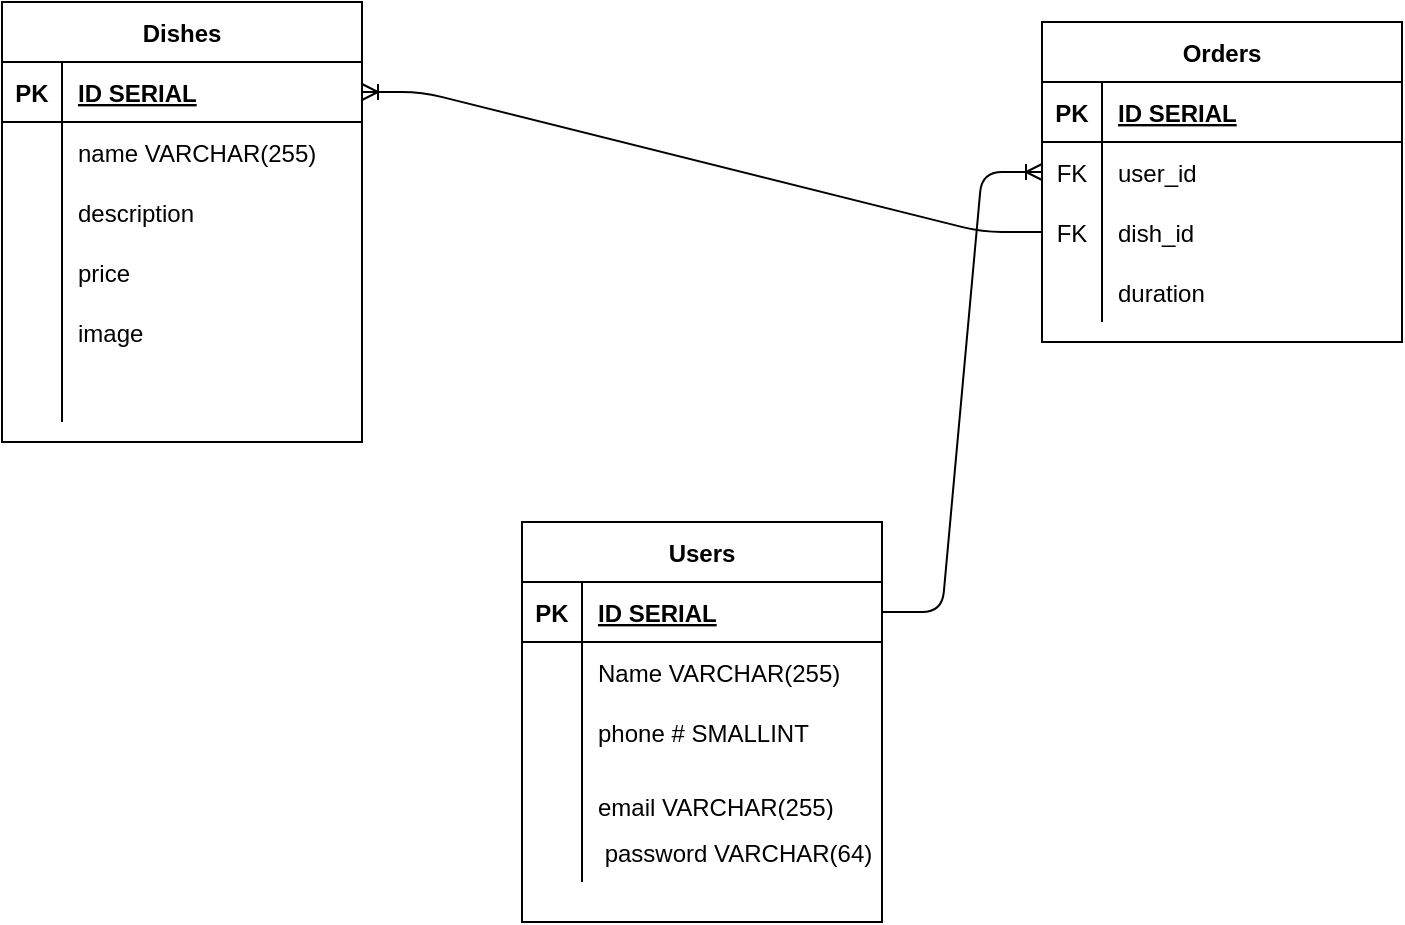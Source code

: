 <mxfile version="14.9.8" type="device"><diagram id="2jXXKS4MsH2hTnXp9MCN" name="Page-1"><mxGraphModel dx="1188" dy="662" grid="1" gridSize="10" guides="1" tooltips="1" connect="1" arrows="1" fold="1" page="1" pageScale="1" pageWidth="850" pageHeight="1100" math="0" shadow="0"><root><mxCell id="0"/><mxCell id="1" parent="0"/><mxCell id="ya6E0TkoqodQedfXfJdZ-1" value="Users" style="shape=table;startSize=30;container=1;collapsible=1;childLayout=tableLayout;fixedRows=1;rowLines=0;fontStyle=1;align=center;resizeLast=1;" vertex="1" parent="1"><mxGeometry x="320" y="330" width="180" height="200" as="geometry"/></mxCell><mxCell id="ya6E0TkoqodQedfXfJdZ-2" value="" style="shape=partialRectangle;collapsible=0;dropTarget=0;pointerEvents=0;fillColor=none;top=0;left=0;bottom=1;right=0;points=[[0,0.5],[1,0.5]];portConstraint=eastwest;" vertex="1" parent="ya6E0TkoqodQedfXfJdZ-1"><mxGeometry y="30" width="180" height="30" as="geometry"/></mxCell><mxCell id="ya6E0TkoqodQedfXfJdZ-3" value="PK" style="shape=partialRectangle;connectable=0;fillColor=none;top=0;left=0;bottom=0;right=0;fontStyle=1;overflow=hidden;" vertex="1" parent="ya6E0TkoqodQedfXfJdZ-2"><mxGeometry width="30" height="30" as="geometry"/></mxCell><mxCell id="ya6E0TkoqodQedfXfJdZ-4" value="ID SERIAL" style="shape=partialRectangle;connectable=0;fillColor=none;top=0;left=0;bottom=0;right=0;align=left;spacingLeft=6;fontStyle=5;overflow=hidden;" vertex="1" parent="ya6E0TkoqodQedfXfJdZ-2"><mxGeometry x="30" width="150" height="30" as="geometry"/></mxCell><mxCell id="ya6E0TkoqodQedfXfJdZ-5" value="" style="shape=partialRectangle;collapsible=0;dropTarget=0;pointerEvents=0;fillColor=none;top=0;left=0;bottom=0;right=0;points=[[0,0.5],[1,0.5]];portConstraint=eastwest;" vertex="1" parent="ya6E0TkoqodQedfXfJdZ-1"><mxGeometry y="60" width="180" height="30" as="geometry"/></mxCell><mxCell id="ya6E0TkoqodQedfXfJdZ-6" value="" style="shape=partialRectangle;connectable=0;fillColor=none;top=0;left=0;bottom=0;right=0;editable=1;overflow=hidden;" vertex="1" parent="ya6E0TkoqodQedfXfJdZ-5"><mxGeometry width="30" height="30" as="geometry"/></mxCell><mxCell id="ya6E0TkoqodQedfXfJdZ-7" value="Name VARCHAR(255)" style="shape=partialRectangle;connectable=0;fillColor=none;top=0;left=0;bottom=0;right=0;align=left;spacingLeft=6;overflow=hidden;" vertex="1" parent="ya6E0TkoqodQedfXfJdZ-5"><mxGeometry x="30" width="150" height="30" as="geometry"/></mxCell><mxCell id="ya6E0TkoqodQedfXfJdZ-8" value="" style="shape=partialRectangle;collapsible=0;dropTarget=0;pointerEvents=0;fillColor=none;top=0;left=0;bottom=0;right=0;points=[[0,0.5],[1,0.5]];portConstraint=eastwest;" vertex="1" parent="ya6E0TkoqodQedfXfJdZ-1"><mxGeometry y="90" width="180" height="30" as="geometry"/></mxCell><mxCell id="ya6E0TkoqodQedfXfJdZ-9" value="" style="shape=partialRectangle;connectable=0;fillColor=none;top=0;left=0;bottom=0;right=0;editable=1;overflow=hidden;" vertex="1" parent="ya6E0TkoqodQedfXfJdZ-8"><mxGeometry width="30" height="30" as="geometry"/></mxCell><mxCell id="ya6E0TkoqodQedfXfJdZ-10" value="phone # SMALLINT" style="shape=partialRectangle;connectable=0;fillColor=none;top=0;left=0;bottom=0;right=0;align=left;spacingLeft=6;overflow=hidden;" vertex="1" parent="ya6E0TkoqodQedfXfJdZ-8"><mxGeometry x="30" width="150" height="30" as="geometry"/></mxCell><mxCell id="ya6E0TkoqodQedfXfJdZ-11" value="" style="shape=partialRectangle;collapsible=0;dropTarget=0;pointerEvents=0;fillColor=none;top=0;left=0;bottom=0;right=0;points=[[0,0.5],[1,0.5]];portConstraint=eastwest;" vertex="1" parent="ya6E0TkoqodQedfXfJdZ-1"><mxGeometry y="120" width="180" height="30" as="geometry"/></mxCell><mxCell id="ya6E0TkoqodQedfXfJdZ-12" value="" style="shape=partialRectangle;connectable=0;fillColor=none;top=0;left=0;bottom=0;right=0;editable=1;overflow=hidden;" vertex="1" parent="ya6E0TkoqodQedfXfJdZ-11"><mxGeometry width="30" height="30" as="geometry"/></mxCell><mxCell id="ya6E0TkoqodQedfXfJdZ-13" value="&#10;email VARCHAR(255)" style="shape=partialRectangle;connectable=0;fillColor=none;top=0;left=0;bottom=0;right=0;align=left;spacingLeft=6;overflow=hidden;" vertex="1" parent="ya6E0TkoqodQedfXfJdZ-11"><mxGeometry x="30" width="150" height="30" as="geometry"/></mxCell><mxCell id="ya6E0TkoqodQedfXfJdZ-14" value="" style="shape=partialRectangle;collapsible=0;dropTarget=0;pointerEvents=0;fillColor=none;top=0;left=0;bottom=0;right=0;points=[[0,0.5],[1,0.5]];portConstraint=eastwest;" vertex="1" parent="ya6E0TkoqodQedfXfJdZ-1"><mxGeometry y="150" width="180" height="30" as="geometry"/></mxCell><mxCell id="ya6E0TkoqodQedfXfJdZ-15" value="" style="shape=partialRectangle;connectable=0;fillColor=none;top=0;left=0;bottom=0;right=0;editable=1;overflow=hidden;" vertex="1" parent="ya6E0TkoqodQedfXfJdZ-14"><mxGeometry width="30" height="30" as="geometry"/></mxCell><mxCell id="ya6E0TkoqodQedfXfJdZ-16" value=" password VARCHAR(64)" style="shape=partialRectangle;connectable=0;fillColor=none;top=0;left=0;bottom=0;right=0;align=left;spacingLeft=6;overflow=hidden;" vertex="1" parent="ya6E0TkoqodQedfXfJdZ-14"><mxGeometry x="30" width="150" height="30" as="geometry"/></mxCell><mxCell id="ya6E0TkoqodQedfXfJdZ-17" value="Dishes" style="shape=table;startSize=30;container=1;collapsible=1;childLayout=tableLayout;fixedRows=1;rowLines=0;fontStyle=1;align=center;resizeLast=1;" vertex="1" parent="1"><mxGeometry x="60" y="70" width="180" height="220" as="geometry"/></mxCell><mxCell id="ya6E0TkoqodQedfXfJdZ-18" value="" style="shape=partialRectangle;collapsible=0;dropTarget=0;pointerEvents=0;fillColor=none;top=0;left=0;bottom=1;right=0;points=[[0,0.5],[1,0.5]];portConstraint=eastwest;" vertex="1" parent="ya6E0TkoqodQedfXfJdZ-17"><mxGeometry y="30" width="180" height="30" as="geometry"/></mxCell><mxCell id="ya6E0TkoqodQedfXfJdZ-19" value="PK" style="shape=partialRectangle;connectable=0;fillColor=none;top=0;left=0;bottom=0;right=0;fontStyle=1;overflow=hidden;" vertex="1" parent="ya6E0TkoqodQedfXfJdZ-18"><mxGeometry width="30" height="30" as="geometry"/></mxCell><mxCell id="ya6E0TkoqodQedfXfJdZ-20" value="ID SERIAL" style="shape=partialRectangle;connectable=0;fillColor=none;top=0;left=0;bottom=0;right=0;align=left;spacingLeft=6;fontStyle=5;overflow=hidden;" vertex="1" parent="ya6E0TkoqodQedfXfJdZ-18"><mxGeometry x="30" width="150" height="30" as="geometry"/></mxCell><mxCell id="ya6E0TkoqodQedfXfJdZ-21" value="" style="shape=partialRectangle;collapsible=0;dropTarget=0;pointerEvents=0;fillColor=none;top=0;left=0;bottom=0;right=0;points=[[0,0.5],[1,0.5]];portConstraint=eastwest;" vertex="1" parent="ya6E0TkoqodQedfXfJdZ-17"><mxGeometry y="60" width="180" height="30" as="geometry"/></mxCell><mxCell id="ya6E0TkoqodQedfXfJdZ-22" value="" style="shape=partialRectangle;connectable=0;fillColor=none;top=0;left=0;bottom=0;right=0;editable=1;overflow=hidden;" vertex="1" parent="ya6E0TkoqodQedfXfJdZ-21"><mxGeometry width="30" height="30" as="geometry"/></mxCell><mxCell id="ya6E0TkoqodQedfXfJdZ-23" value="name VARCHAR(255)" style="shape=partialRectangle;connectable=0;fillColor=none;top=0;left=0;bottom=0;right=0;align=left;spacingLeft=6;overflow=hidden;" vertex="1" parent="ya6E0TkoqodQedfXfJdZ-21"><mxGeometry x="30" width="150" height="30" as="geometry"/></mxCell><mxCell id="ya6E0TkoqodQedfXfJdZ-24" value="" style="shape=partialRectangle;collapsible=0;dropTarget=0;pointerEvents=0;fillColor=none;top=0;left=0;bottom=0;right=0;points=[[0,0.5],[1,0.5]];portConstraint=eastwest;" vertex="1" parent="ya6E0TkoqodQedfXfJdZ-17"><mxGeometry y="90" width="180" height="30" as="geometry"/></mxCell><mxCell id="ya6E0TkoqodQedfXfJdZ-25" value="" style="shape=partialRectangle;connectable=0;fillColor=none;top=0;left=0;bottom=0;right=0;editable=1;overflow=hidden;" vertex="1" parent="ya6E0TkoqodQedfXfJdZ-24"><mxGeometry width="30" height="30" as="geometry"/></mxCell><mxCell id="ya6E0TkoqodQedfXfJdZ-26" value="description" style="shape=partialRectangle;connectable=0;fillColor=none;top=0;left=0;bottom=0;right=0;align=left;spacingLeft=6;overflow=hidden;" vertex="1" parent="ya6E0TkoqodQedfXfJdZ-24"><mxGeometry x="30" width="150" height="30" as="geometry"/></mxCell><mxCell id="ya6E0TkoqodQedfXfJdZ-27" value="" style="shape=partialRectangle;collapsible=0;dropTarget=0;pointerEvents=0;fillColor=none;top=0;left=0;bottom=0;right=0;points=[[0,0.5],[1,0.5]];portConstraint=eastwest;" vertex="1" parent="ya6E0TkoqodQedfXfJdZ-17"><mxGeometry y="120" width="180" height="30" as="geometry"/></mxCell><mxCell id="ya6E0TkoqodQedfXfJdZ-28" value="" style="shape=partialRectangle;connectable=0;fillColor=none;top=0;left=0;bottom=0;right=0;editable=1;overflow=hidden;" vertex="1" parent="ya6E0TkoqodQedfXfJdZ-27"><mxGeometry width="30" height="30" as="geometry"/></mxCell><mxCell id="ya6E0TkoqodQedfXfJdZ-29" value="price" style="shape=partialRectangle;connectable=0;fillColor=none;top=0;left=0;bottom=0;right=0;align=left;spacingLeft=6;overflow=hidden;" vertex="1" parent="ya6E0TkoqodQedfXfJdZ-27"><mxGeometry x="30" width="150" height="30" as="geometry"/></mxCell><mxCell id="ya6E0TkoqodQedfXfJdZ-30" value="" style="shape=partialRectangle;collapsible=0;dropTarget=0;pointerEvents=0;fillColor=none;top=0;left=0;bottom=0;right=0;points=[[0,0.5],[1,0.5]];portConstraint=eastwest;" vertex="1" parent="ya6E0TkoqodQedfXfJdZ-17"><mxGeometry y="150" width="180" height="30" as="geometry"/></mxCell><mxCell id="ya6E0TkoqodQedfXfJdZ-31" value="" style="shape=partialRectangle;connectable=0;fillColor=none;top=0;left=0;bottom=0;right=0;editable=1;overflow=hidden;" vertex="1" parent="ya6E0TkoqodQedfXfJdZ-30"><mxGeometry width="30" height="30" as="geometry"/></mxCell><mxCell id="ya6E0TkoqodQedfXfJdZ-32" value="image" style="shape=partialRectangle;connectable=0;fillColor=none;top=0;left=0;bottom=0;right=0;align=left;spacingLeft=6;overflow=hidden;" vertex="1" parent="ya6E0TkoqodQedfXfJdZ-30"><mxGeometry x="30" width="150" height="30" as="geometry"/></mxCell><mxCell id="ya6E0TkoqodQedfXfJdZ-33" value="" style="shape=partialRectangle;collapsible=0;dropTarget=0;pointerEvents=0;fillColor=none;top=0;left=0;bottom=0;right=0;points=[[0,0.5],[1,0.5]];portConstraint=eastwest;" vertex="1" parent="ya6E0TkoqodQedfXfJdZ-17"><mxGeometry y="180" width="180" height="30" as="geometry"/></mxCell><mxCell id="ya6E0TkoqodQedfXfJdZ-34" value="" style="shape=partialRectangle;connectable=0;fillColor=none;top=0;left=0;bottom=0;right=0;editable=1;overflow=hidden;" vertex="1" parent="ya6E0TkoqodQedfXfJdZ-33"><mxGeometry width="30" height="30" as="geometry"/></mxCell><mxCell id="ya6E0TkoqodQedfXfJdZ-35" value="" style="shape=partialRectangle;connectable=0;fillColor=none;top=0;left=0;bottom=0;right=0;align=left;spacingLeft=6;overflow=hidden;" vertex="1" parent="ya6E0TkoqodQedfXfJdZ-33"><mxGeometry x="30" width="150" height="30" as="geometry"/></mxCell><mxCell id="ya6E0TkoqodQedfXfJdZ-36" value="Orders" style="shape=table;startSize=30;container=1;collapsible=1;childLayout=tableLayout;fixedRows=1;rowLines=0;fontStyle=1;align=center;resizeLast=1;" vertex="1" parent="1"><mxGeometry x="580" y="80" width="180" height="160" as="geometry"/></mxCell><mxCell id="ya6E0TkoqodQedfXfJdZ-37" value="" style="shape=partialRectangle;collapsible=0;dropTarget=0;pointerEvents=0;fillColor=none;top=0;left=0;bottom=1;right=0;points=[[0,0.5],[1,0.5]];portConstraint=eastwest;" vertex="1" parent="ya6E0TkoqodQedfXfJdZ-36"><mxGeometry y="30" width="180" height="30" as="geometry"/></mxCell><mxCell id="ya6E0TkoqodQedfXfJdZ-38" value="PK" style="shape=partialRectangle;connectable=0;fillColor=none;top=0;left=0;bottom=0;right=0;fontStyle=1;overflow=hidden;" vertex="1" parent="ya6E0TkoqodQedfXfJdZ-37"><mxGeometry width="30" height="30" as="geometry"/></mxCell><mxCell id="ya6E0TkoqodQedfXfJdZ-39" value="ID SERIAL" style="shape=partialRectangle;connectable=0;fillColor=none;top=0;left=0;bottom=0;right=0;align=left;spacingLeft=6;fontStyle=5;overflow=hidden;" vertex="1" parent="ya6E0TkoqodQedfXfJdZ-37"><mxGeometry x="30" width="150" height="30" as="geometry"/></mxCell><mxCell id="ya6E0TkoqodQedfXfJdZ-40" value="" style="shape=partialRectangle;collapsible=0;dropTarget=0;pointerEvents=0;fillColor=none;top=0;left=0;bottom=0;right=0;points=[[0,0.5],[1,0.5]];portConstraint=eastwest;" vertex="1" parent="ya6E0TkoqodQedfXfJdZ-36"><mxGeometry y="60" width="180" height="30" as="geometry"/></mxCell><mxCell id="ya6E0TkoqodQedfXfJdZ-41" value="FK" style="shape=partialRectangle;connectable=0;fillColor=none;top=0;left=0;bottom=0;right=0;editable=1;overflow=hidden;" vertex="1" parent="ya6E0TkoqodQedfXfJdZ-40"><mxGeometry width="30" height="30" as="geometry"/></mxCell><mxCell id="ya6E0TkoqodQedfXfJdZ-42" value="user_id" style="shape=partialRectangle;connectable=0;fillColor=none;top=0;left=0;bottom=0;right=0;align=left;spacingLeft=6;overflow=hidden;" vertex="1" parent="ya6E0TkoqodQedfXfJdZ-40"><mxGeometry x="30" width="150" height="30" as="geometry"/></mxCell><mxCell id="ya6E0TkoqodQedfXfJdZ-43" value="" style="shape=partialRectangle;collapsible=0;dropTarget=0;pointerEvents=0;fillColor=none;top=0;left=0;bottom=0;right=0;points=[[0,0.5],[1,0.5]];portConstraint=eastwest;" vertex="1" parent="ya6E0TkoqodQedfXfJdZ-36"><mxGeometry y="90" width="180" height="30" as="geometry"/></mxCell><mxCell id="ya6E0TkoqodQedfXfJdZ-44" value="FK" style="shape=partialRectangle;connectable=0;fillColor=none;top=0;left=0;bottom=0;right=0;editable=1;overflow=hidden;" vertex="1" parent="ya6E0TkoqodQedfXfJdZ-43"><mxGeometry width="30" height="30" as="geometry"/></mxCell><mxCell id="ya6E0TkoqodQedfXfJdZ-45" value="dish_id" style="shape=partialRectangle;connectable=0;fillColor=none;top=0;left=0;bottom=0;right=0;align=left;spacingLeft=6;overflow=hidden;" vertex="1" parent="ya6E0TkoqodQedfXfJdZ-43"><mxGeometry x="30" width="150" height="30" as="geometry"/></mxCell><mxCell id="ya6E0TkoqodQedfXfJdZ-46" value="" style="shape=partialRectangle;collapsible=0;dropTarget=0;pointerEvents=0;fillColor=none;top=0;left=0;bottom=0;right=0;points=[[0,0.5],[1,0.5]];portConstraint=eastwest;" vertex="1" parent="ya6E0TkoqodQedfXfJdZ-36"><mxGeometry y="120" width="180" height="30" as="geometry"/></mxCell><mxCell id="ya6E0TkoqodQedfXfJdZ-47" value="" style="shape=partialRectangle;connectable=0;fillColor=none;top=0;left=0;bottom=0;right=0;editable=1;overflow=hidden;" vertex="1" parent="ya6E0TkoqodQedfXfJdZ-46"><mxGeometry width="30" height="30" as="geometry"/></mxCell><mxCell id="ya6E0TkoqodQedfXfJdZ-48" value="duration" style="shape=partialRectangle;connectable=0;fillColor=none;top=0;left=0;bottom=0;right=0;align=left;spacingLeft=6;overflow=hidden;" vertex="1" parent="ya6E0TkoqodQedfXfJdZ-46"><mxGeometry x="30" width="150" height="30" as="geometry"/></mxCell><mxCell id="ya6E0TkoqodQedfXfJdZ-49" value="" style="edgeStyle=entityRelationEdgeStyle;fontSize=12;html=1;endArrow=ERoneToMany;exitX=1;exitY=0.5;exitDx=0;exitDy=0;entryX=0;entryY=0.5;entryDx=0;entryDy=0;" edge="1" parent="1" source="ya6E0TkoqodQedfXfJdZ-2" target="ya6E0TkoqodQedfXfJdZ-40"><mxGeometry width="100" height="100" relative="1" as="geometry"><mxPoint x="180" y="530" as="sourcePoint"/><mxPoint x="280" y="430" as="targetPoint"/></mxGeometry></mxCell><mxCell id="ya6E0TkoqodQedfXfJdZ-50" value="" style="edgeStyle=entityRelationEdgeStyle;fontSize=12;html=1;endArrow=ERoneToMany;entryX=1;entryY=0.5;entryDx=0;entryDy=0;exitX=0;exitY=0.5;exitDx=0;exitDy=0;" edge="1" parent="1" source="ya6E0TkoqodQedfXfJdZ-43" target="ya6E0TkoqodQedfXfJdZ-18"><mxGeometry width="100" height="100" relative="1" as="geometry"><mxPoint x="380" y="210" as="sourcePoint"/><mxPoint x="620" y="380" as="targetPoint"/></mxGeometry></mxCell></root></mxGraphModel></diagram></mxfile>